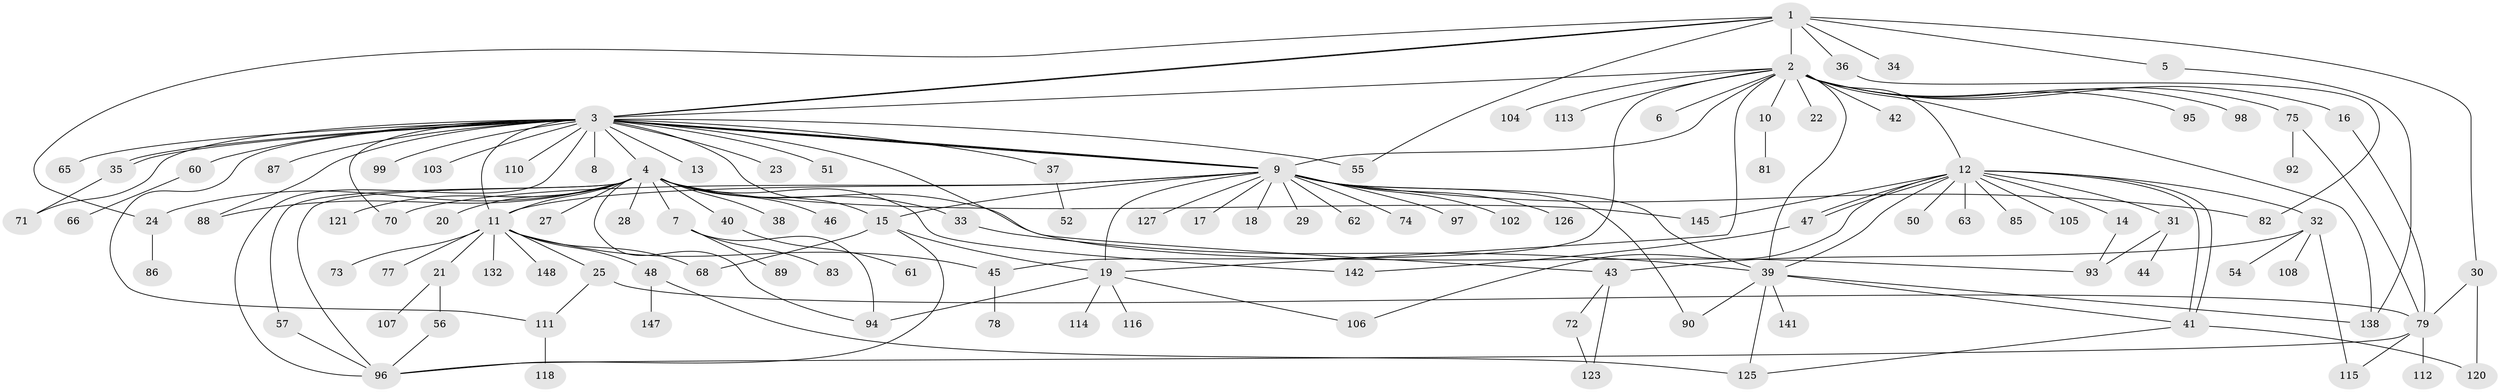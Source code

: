 // original degree distribution, {7: 0.013422818791946308, 19: 0.006711409395973154, 30: 0.006711409395973154, 20: 0.006711409395973154, 3: 0.14093959731543623, 1: 0.4899328859060403, 21: 0.006711409395973154, 11: 0.006711409395973154, 16: 0.006711409395973154, 2: 0.22818791946308725, 5: 0.020134228187919462, 6: 0.020134228187919462, 4: 0.04697986577181208}
// Generated by graph-tools (version 1.1) at 2025/41/03/06/25 10:41:49]
// undirected, 115 vertices, 164 edges
graph export_dot {
graph [start="1"]
  node [color=gray90,style=filled];
  1 [super="+26"];
  2 [super="+69"];
  3 [super="+146"];
  4 [super="+59"];
  5 [super="+143"];
  6;
  7 [super="+58"];
  8;
  9 [super="+139"];
  10 [super="+84"];
  11 [super="+67"];
  12 [super="+117"];
  13;
  14;
  15 [super="+64"];
  16;
  17;
  18;
  19 [super="+100"];
  20;
  21;
  22;
  23;
  24 [super="+91"];
  25 [super="+136"];
  27 [super="+129"];
  28;
  29;
  30;
  31;
  32 [super="+109"];
  33;
  34;
  35 [super="+134"];
  36;
  37;
  38;
  39 [super="+49"];
  40;
  41 [super="+130"];
  42;
  43;
  44;
  45 [super="+76"];
  46;
  47;
  48 [super="+144"];
  50;
  51 [super="+53"];
  52;
  54 [super="+140"];
  55;
  56;
  57;
  60;
  61;
  62;
  63;
  65;
  66;
  68;
  70 [super="+101"];
  71;
  72;
  73;
  74;
  75 [super="+122"];
  77;
  78;
  79 [super="+80"];
  81;
  82;
  83;
  85;
  86;
  87;
  88;
  89;
  90 [super="+124"];
  92;
  93;
  94 [super="+133"];
  95;
  96 [super="+135"];
  97;
  98;
  99;
  102;
  103;
  104;
  105;
  106;
  107;
  108;
  110;
  111;
  112;
  113;
  114 [super="+137"];
  115 [super="+119"];
  116;
  118;
  120;
  121;
  123 [super="+131"];
  125 [super="+128"];
  126;
  127;
  132;
  138 [super="+149"];
  141;
  142;
  145;
  147;
  148;
  1 -- 2;
  1 -- 3;
  1 -- 3;
  1 -- 5;
  1 -- 24;
  1 -- 34;
  1 -- 36;
  1 -- 30;
  1 -- 55;
  2 -- 3;
  2 -- 6;
  2 -- 9;
  2 -- 10;
  2 -- 12;
  2 -- 16;
  2 -- 19;
  2 -- 22;
  2 -- 39;
  2 -- 42;
  2 -- 45;
  2 -- 75;
  2 -- 95;
  2 -- 98;
  2 -- 104;
  2 -- 113;
  2 -- 138;
  3 -- 4;
  3 -- 8;
  3 -- 9;
  3 -- 9;
  3 -- 9;
  3 -- 11;
  3 -- 13;
  3 -- 15;
  3 -- 23;
  3 -- 35;
  3 -- 35;
  3 -- 37;
  3 -- 43;
  3 -- 51;
  3 -- 55;
  3 -- 60;
  3 -- 65;
  3 -- 70;
  3 -- 71;
  3 -- 87;
  3 -- 88;
  3 -- 99;
  3 -- 103;
  3 -- 110;
  3 -- 111;
  3 -- 96;
  4 -- 7;
  4 -- 20;
  4 -- 24;
  4 -- 27;
  4 -- 28;
  4 -- 33;
  4 -- 38;
  4 -- 40;
  4 -- 46;
  4 -- 57;
  4 -- 88;
  4 -- 93;
  4 -- 121;
  4 -- 142;
  4 -- 145;
  4 -- 11;
  4 -- 94;
  4 -- 96;
  5 -- 138;
  7 -- 89;
  7 -- 83;
  7 -- 94;
  9 -- 11;
  9 -- 15;
  9 -- 17;
  9 -- 18;
  9 -- 19;
  9 -- 29;
  9 -- 39;
  9 -- 62;
  9 -- 70;
  9 -- 74;
  9 -- 82;
  9 -- 97;
  9 -- 102;
  9 -- 126;
  9 -- 127;
  9 -- 90;
  10 -- 81;
  11 -- 21;
  11 -- 25;
  11 -- 48;
  11 -- 73;
  11 -- 77;
  11 -- 132;
  11 -- 148;
  11 -- 68;
  11 -- 45;
  12 -- 14;
  12 -- 31;
  12 -- 32;
  12 -- 39;
  12 -- 41;
  12 -- 41;
  12 -- 47;
  12 -- 47;
  12 -- 50;
  12 -- 63;
  12 -- 85;
  12 -- 105;
  12 -- 106;
  12 -- 145;
  14 -- 93;
  15 -- 96;
  15 -- 19;
  15 -- 68;
  16 -- 79;
  19 -- 106;
  19 -- 116;
  19 -- 94;
  19 -- 114;
  21 -- 56;
  21 -- 107;
  24 -- 86;
  25 -- 79;
  25 -- 111;
  30 -- 120;
  30 -- 79;
  31 -- 44;
  31 -- 93;
  32 -- 43;
  32 -- 54;
  32 -- 108;
  32 -- 115;
  33 -- 39;
  35 -- 71;
  36 -- 82;
  37 -- 52;
  39 -- 41;
  39 -- 90;
  39 -- 125;
  39 -- 141;
  39 -- 138;
  40 -- 61;
  41 -- 120;
  41 -- 125;
  43 -- 72;
  43 -- 123;
  45 -- 78;
  47 -- 142;
  48 -- 147;
  48 -- 125;
  56 -- 96;
  57 -- 96;
  60 -- 66;
  72 -- 123;
  75 -- 79;
  75 -- 92;
  79 -- 112;
  79 -- 115;
  79 -- 96;
  111 -- 118;
}
